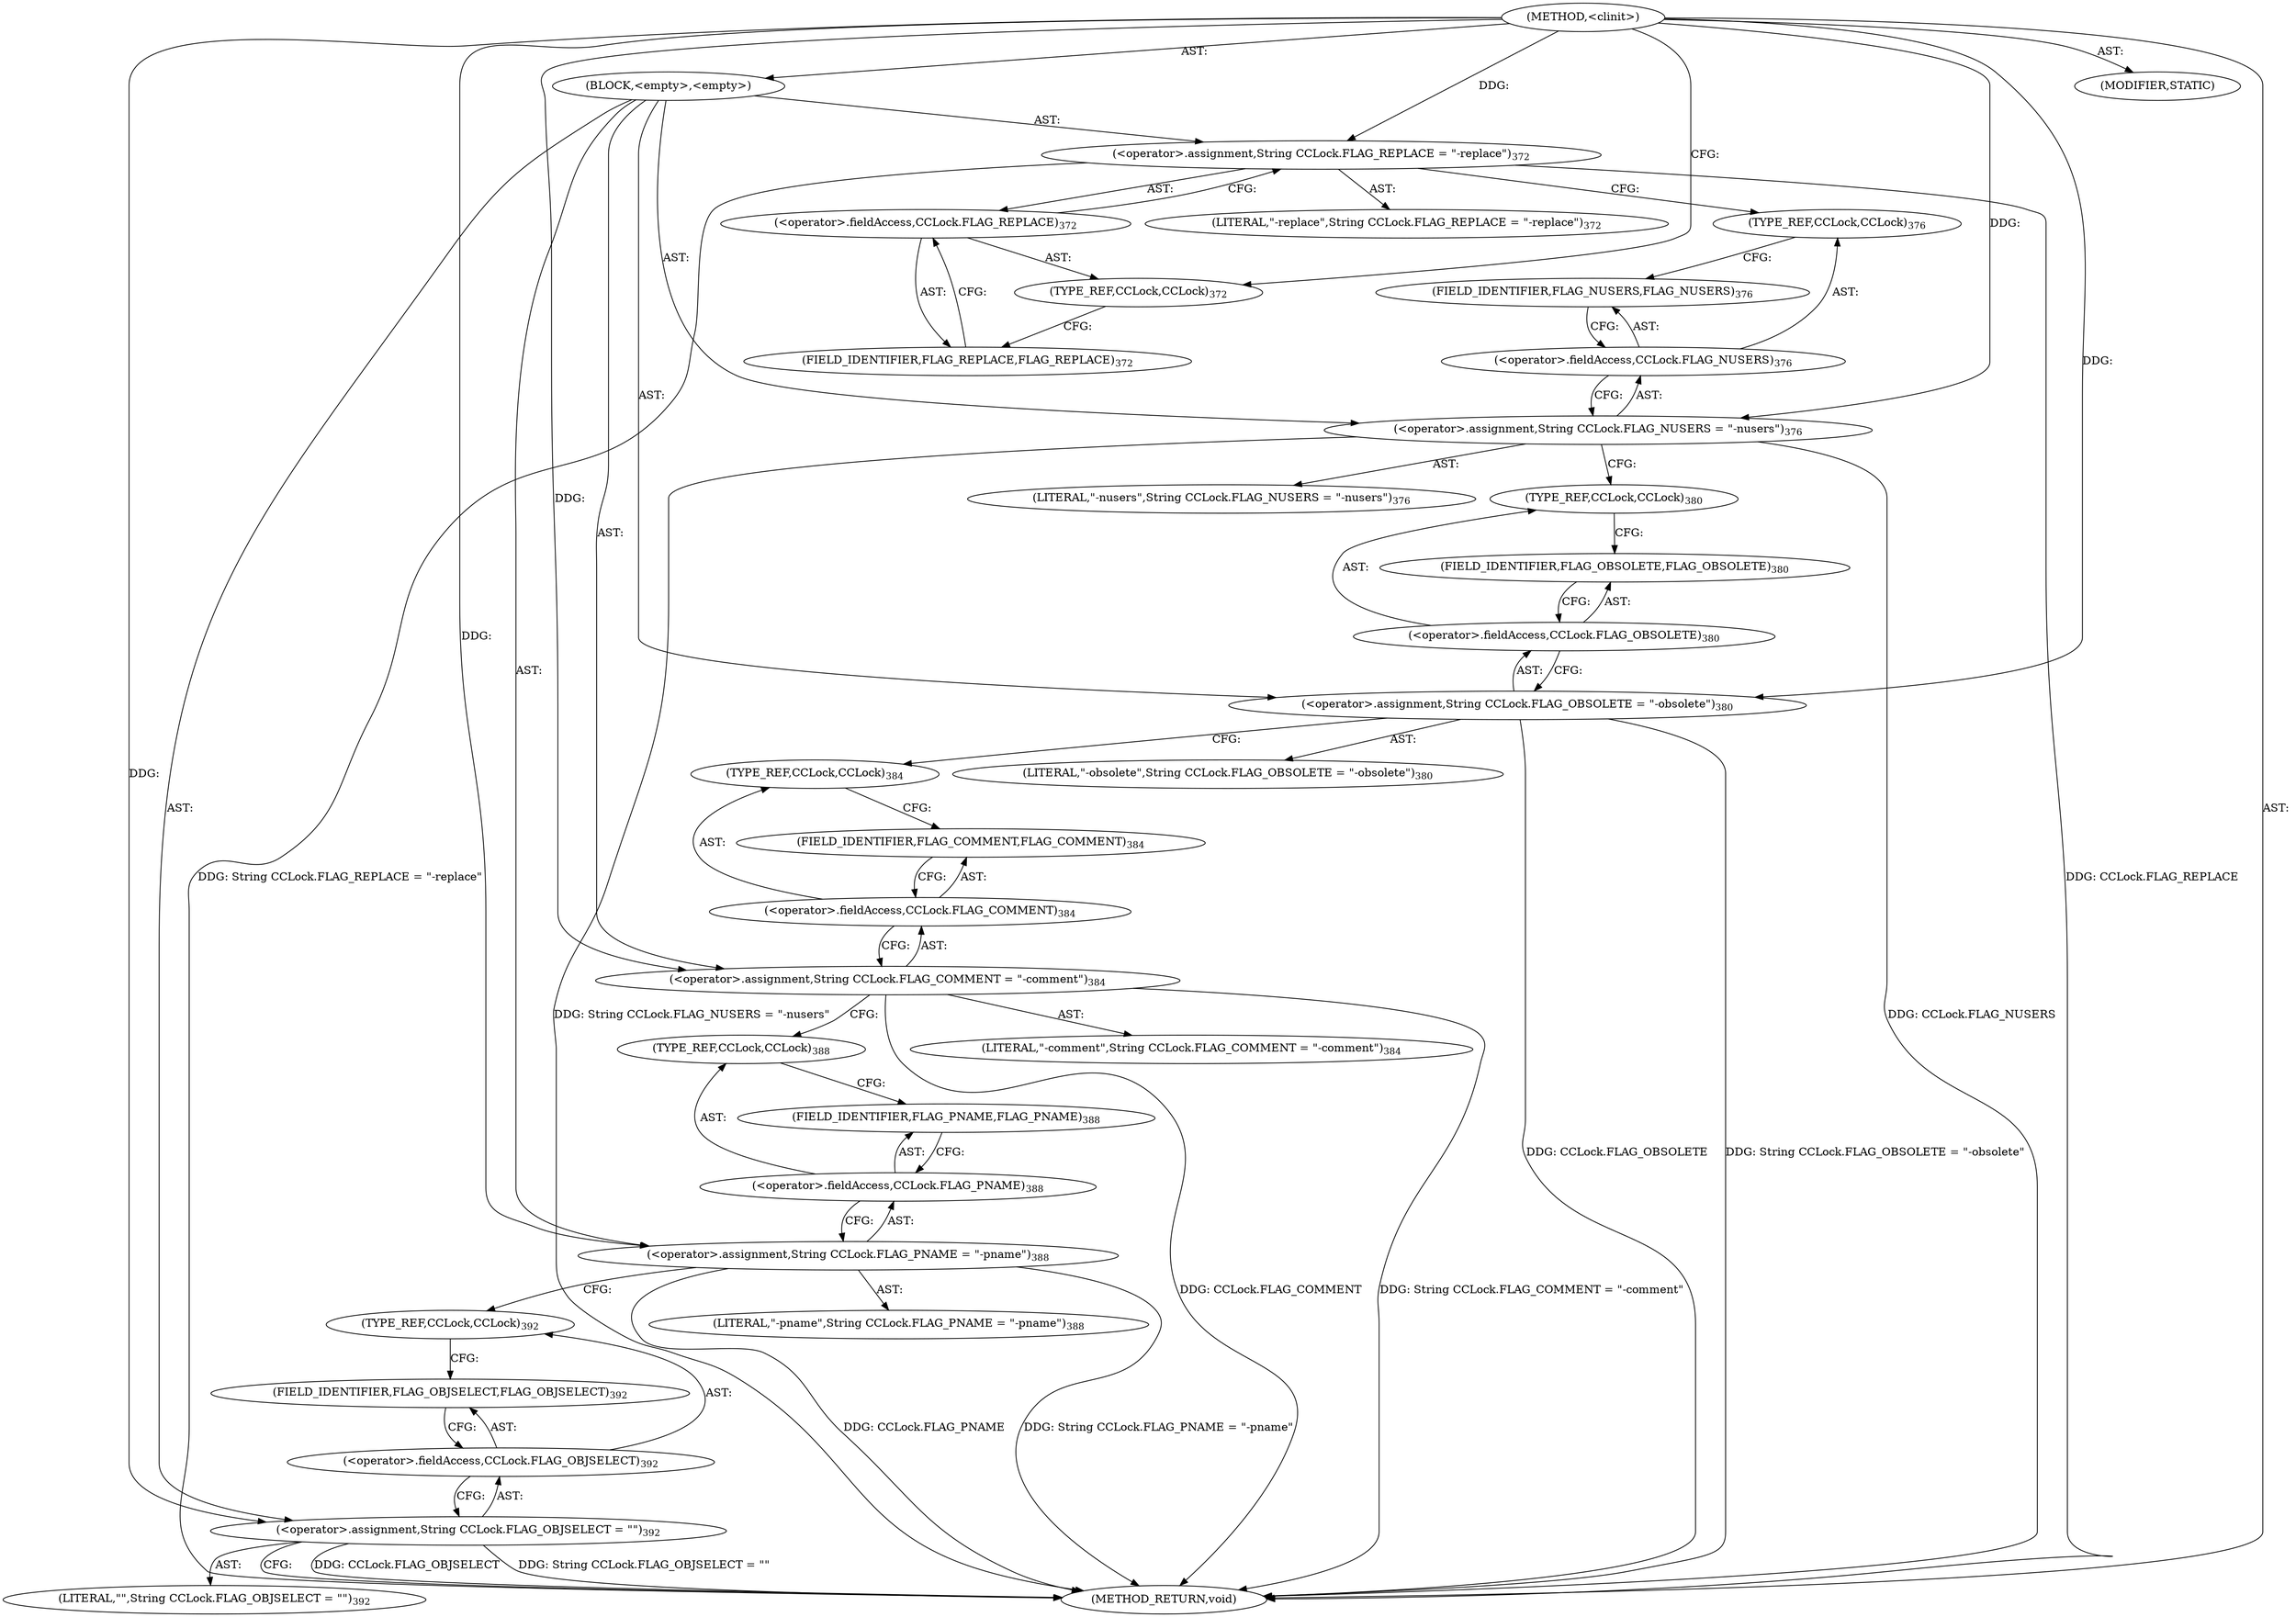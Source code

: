 digraph "&lt;clinit&gt;" {  
"111669149715" [label = <(METHOD,&lt;clinit&gt;)> ]
"25769803809" [label = <(BLOCK,&lt;empty&gt;,&lt;empty&gt;)> ]
"30064771177" [label = <(&lt;operator&gt;.assignment,String CCLock.FLAG_REPLACE = &quot;-replace&quot;)<SUB>372</SUB>> ]
"30064771178" [label = <(&lt;operator&gt;.fieldAccess,CCLock.FLAG_REPLACE)<SUB>372</SUB>> ]
"180388626438" [label = <(TYPE_REF,CCLock,CCLock)<SUB>372</SUB>> ]
"55834574873" [label = <(FIELD_IDENTIFIER,FLAG_REPLACE,FLAG_REPLACE)<SUB>372</SUB>> ]
"90194313229" [label = <(LITERAL,&quot;-replace&quot;,String CCLock.FLAG_REPLACE = &quot;-replace&quot;)<SUB>372</SUB>> ]
"30064771179" [label = <(&lt;operator&gt;.assignment,String CCLock.FLAG_NUSERS = &quot;-nusers&quot;)<SUB>376</SUB>> ]
"30064771180" [label = <(&lt;operator&gt;.fieldAccess,CCLock.FLAG_NUSERS)<SUB>376</SUB>> ]
"180388626439" [label = <(TYPE_REF,CCLock,CCLock)<SUB>376</SUB>> ]
"55834574874" [label = <(FIELD_IDENTIFIER,FLAG_NUSERS,FLAG_NUSERS)<SUB>376</SUB>> ]
"90194313230" [label = <(LITERAL,&quot;-nusers&quot;,String CCLock.FLAG_NUSERS = &quot;-nusers&quot;)<SUB>376</SUB>> ]
"30064771181" [label = <(&lt;operator&gt;.assignment,String CCLock.FLAG_OBSOLETE = &quot;-obsolete&quot;)<SUB>380</SUB>> ]
"30064771182" [label = <(&lt;operator&gt;.fieldAccess,CCLock.FLAG_OBSOLETE)<SUB>380</SUB>> ]
"180388626440" [label = <(TYPE_REF,CCLock,CCLock)<SUB>380</SUB>> ]
"55834574875" [label = <(FIELD_IDENTIFIER,FLAG_OBSOLETE,FLAG_OBSOLETE)<SUB>380</SUB>> ]
"90194313231" [label = <(LITERAL,&quot;-obsolete&quot;,String CCLock.FLAG_OBSOLETE = &quot;-obsolete&quot;)<SUB>380</SUB>> ]
"30064771183" [label = <(&lt;operator&gt;.assignment,String CCLock.FLAG_COMMENT = &quot;-comment&quot;)<SUB>384</SUB>> ]
"30064771184" [label = <(&lt;operator&gt;.fieldAccess,CCLock.FLAG_COMMENT)<SUB>384</SUB>> ]
"180388626441" [label = <(TYPE_REF,CCLock,CCLock)<SUB>384</SUB>> ]
"55834574876" [label = <(FIELD_IDENTIFIER,FLAG_COMMENT,FLAG_COMMENT)<SUB>384</SUB>> ]
"90194313232" [label = <(LITERAL,&quot;-comment&quot;,String CCLock.FLAG_COMMENT = &quot;-comment&quot;)<SUB>384</SUB>> ]
"30064771185" [label = <(&lt;operator&gt;.assignment,String CCLock.FLAG_PNAME = &quot;-pname&quot;)<SUB>388</SUB>> ]
"30064771186" [label = <(&lt;operator&gt;.fieldAccess,CCLock.FLAG_PNAME)<SUB>388</SUB>> ]
"180388626442" [label = <(TYPE_REF,CCLock,CCLock)<SUB>388</SUB>> ]
"55834574877" [label = <(FIELD_IDENTIFIER,FLAG_PNAME,FLAG_PNAME)<SUB>388</SUB>> ]
"90194313233" [label = <(LITERAL,&quot;-pname&quot;,String CCLock.FLAG_PNAME = &quot;-pname&quot;)<SUB>388</SUB>> ]
"30064771187" [label = <(&lt;operator&gt;.assignment,String CCLock.FLAG_OBJSELECT = &quot;&quot;)<SUB>392</SUB>> ]
"30064771188" [label = <(&lt;operator&gt;.fieldAccess,CCLock.FLAG_OBJSELECT)<SUB>392</SUB>> ]
"180388626443" [label = <(TYPE_REF,CCLock,CCLock)<SUB>392</SUB>> ]
"55834574878" [label = <(FIELD_IDENTIFIER,FLAG_OBJSELECT,FLAG_OBJSELECT)<SUB>392</SUB>> ]
"90194313234" [label = <(LITERAL,&quot;&quot;,String CCLock.FLAG_OBJSELECT = &quot;&quot;)<SUB>392</SUB>> ]
"133143986232" [label = <(MODIFIER,STATIC)> ]
"128849018899" [label = <(METHOD_RETURN,void)> ]
  "111669149715" -> "25769803809"  [ label = "AST: "] 
  "111669149715" -> "133143986232"  [ label = "AST: "] 
  "111669149715" -> "128849018899"  [ label = "AST: "] 
  "25769803809" -> "30064771177"  [ label = "AST: "] 
  "25769803809" -> "30064771179"  [ label = "AST: "] 
  "25769803809" -> "30064771181"  [ label = "AST: "] 
  "25769803809" -> "30064771183"  [ label = "AST: "] 
  "25769803809" -> "30064771185"  [ label = "AST: "] 
  "25769803809" -> "30064771187"  [ label = "AST: "] 
  "30064771177" -> "30064771178"  [ label = "AST: "] 
  "30064771177" -> "90194313229"  [ label = "AST: "] 
  "30064771178" -> "180388626438"  [ label = "AST: "] 
  "30064771178" -> "55834574873"  [ label = "AST: "] 
  "30064771179" -> "30064771180"  [ label = "AST: "] 
  "30064771179" -> "90194313230"  [ label = "AST: "] 
  "30064771180" -> "180388626439"  [ label = "AST: "] 
  "30064771180" -> "55834574874"  [ label = "AST: "] 
  "30064771181" -> "30064771182"  [ label = "AST: "] 
  "30064771181" -> "90194313231"  [ label = "AST: "] 
  "30064771182" -> "180388626440"  [ label = "AST: "] 
  "30064771182" -> "55834574875"  [ label = "AST: "] 
  "30064771183" -> "30064771184"  [ label = "AST: "] 
  "30064771183" -> "90194313232"  [ label = "AST: "] 
  "30064771184" -> "180388626441"  [ label = "AST: "] 
  "30064771184" -> "55834574876"  [ label = "AST: "] 
  "30064771185" -> "30064771186"  [ label = "AST: "] 
  "30064771185" -> "90194313233"  [ label = "AST: "] 
  "30064771186" -> "180388626442"  [ label = "AST: "] 
  "30064771186" -> "55834574877"  [ label = "AST: "] 
  "30064771187" -> "30064771188"  [ label = "AST: "] 
  "30064771187" -> "90194313234"  [ label = "AST: "] 
  "30064771188" -> "180388626443"  [ label = "AST: "] 
  "30064771188" -> "55834574878"  [ label = "AST: "] 
  "30064771177" -> "180388626439"  [ label = "CFG: "] 
  "30064771179" -> "180388626440"  [ label = "CFG: "] 
  "30064771181" -> "180388626441"  [ label = "CFG: "] 
  "30064771183" -> "180388626442"  [ label = "CFG: "] 
  "30064771185" -> "180388626443"  [ label = "CFG: "] 
  "30064771187" -> "128849018899"  [ label = "CFG: "] 
  "30064771178" -> "30064771177"  [ label = "CFG: "] 
  "30064771180" -> "30064771179"  [ label = "CFG: "] 
  "30064771182" -> "30064771181"  [ label = "CFG: "] 
  "30064771184" -> "30064771183"  [ label = "CFG: "] 
  "30064771186" -> "30064771185"  [ label = "CFG: "] 
  "30064771188" -> "30064771187"  [ label = "CFG: "] 
  "180388626438" -> "55834574873"  [ label = "CFG: "] 
  "55834574873" -> "30064771178"  [ label = "CFG: "] 
  "180388626439" -> "55834574874"  [ label = "CFG: "] 
  "55834574874" -> "30064771180"  [ label = "CFG: "] 
  "180388626440" -> "55834574875"  [ label = "CFG: "] 
  "55834574875" -> "30064771182"  [ label = "CFG: "] 
  "180388626441" -> "55834574876"  [ label = "CFG: "] 
  "55834574876" -> "30064771184"  [ label = "CFG: "] 
  "180388626442" -> "55834574877"  [ label = "CFG: "] 
  "55834574877" -> "30064771186"  [ label = "CFG: "] 
  "180388626443" -> "55834574878"  [ label = "CFG: "] 
  "55834574878" -> "30064771188"  [ label = "CFG: "] 
  "111669149715" -> "180388626438"  [ label = "CFG: "] 
  "30064771177" -> "128849018899"  [ label = "DDG: CCLock.FLAG_REPLACE"] 
  "30064771177" -> "128849018899"  [ label = "DDG: String CCLock.FLAG_REPLACE = &quot;-replace&quot;"] 
  "30064771179" -> "128849018899"  [ label = "DDG: CCLock.FLAG_NUSERS"] 
  "30064771179" -> "128849018899"  [ label = "DDG: String CCLock.FLAG_NUSERS = &quot;-nusers&quot;"] 
  "30064771181" -> "128849018899"  [ label = "DDG: CCLock.FLAG_OBSOLETE"] 
  "30064771181" -> "128849018899"  [ label = "DDG: String CCLock.FLAG_OBSOLETE = &quot;-obsolete&quot;"] 
  "30064771183" -> "128849018899"  [ label = "DDG: CCLock.FLAG_COMMENT"] 
  "30064771183" -> "128849018899"  [ label = "DDG: String CCLock.FLAG_COMMENT = &quot;-comment&quot;"] 
  "30064771185" -> "128849018899"  [ label = "DDG: CCLock.FLAG_PNAME"] 
  "30064771185" -> "128849018899"  [ label = "DDG: String CCLock.FLAG_PNAME = &quot;-pname&quot;"] 
  "30064771187" -> "128849018899"  [ label = "DDG: CCLock.FLAG_OBJSELECT"] 
  "30064771187" -> "128849018899"  [ label = "DDG: String CCLock.FLAG_OBJSELECT = &quot;&quot;"] 
  "111669149715" -> "30064771177"  [ label = "DDG: "] 
  "111669149715" -> "30064771179"  [ label = "DDG: "] 
  "111669149715" -> "30064771181"  [ label = "DDG: "] 
  "111669149715" -> "30064771183"  [ label = "DDG: "] 
  "111669149715" -> "30064771185"  [ label = "DDG: "] 
  "111669149715" -> "30064771187"  [ label = "DDG: "] 
}
